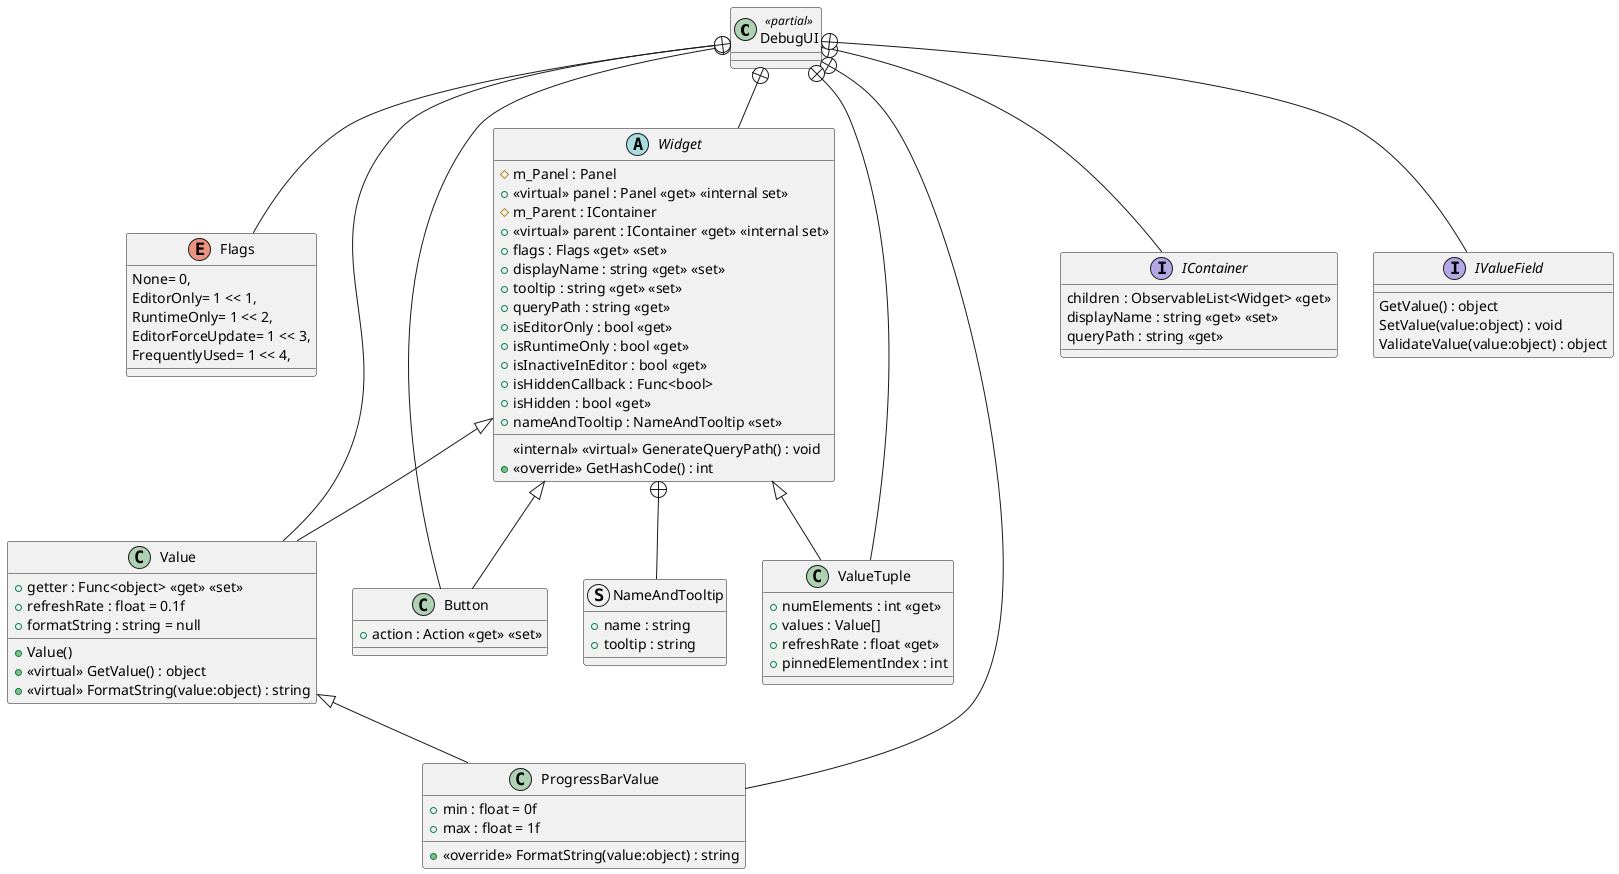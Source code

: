 @startuml
class DebugUI <<partial>> {
}
enum Flags {
    None= 0,
    EditorOnly= 1 << 1,
    RuntimeOnly= 1 << 2,
    EditorForceUpdate= 1 << 3,
    FrequentlyUsed= 1 << 4,
}
abstract class Widget {
    # m_Panel : Panel
    + <<virtual>> panel : Panel <<get>> <<internal set>>
    # m_Parent : IContainer
    + <<virtual>> parent : IContainer <<get>> <<internal set>>
    + flags : Flags <<get>> <<set>>
    + displayName : string <<get>> <<set>>
    + tooltip : string <<get>> <<set>>
    + queryPath : string <<get>>
    + isEditorOnly : bool <<get>>
    + isRuntimeOnly : bool <<get>>
    + isInactiveInEditor : bool <<get>>
    + isHiddenCallback : Func<bool>
    + isHidden : bool <<get>>
    <<internal>> <<virtual>> GenerateQueryPath() : void
    + <<override>> GetHashCode() : int
    + nameAndTooltip : NameAndTooltip <<set>>
}
interface IContainer {
    children : ObservableList<Widget> <<get>>
    displayName : string <<get>> <<set>>
    queryPath : string <<get>>
}
interface IValueField {
    GetValue() : object
    SetValue(value:object) : void
    ValidateValue(value:object) : object
}
class Button {
    + action : Action <<get>> <<set>>
}
class Value {
    + getter : Func<object> <<get>> <<set>>
    + refreshRate : float = 0.1f
    + formatString : string = null
    + Value()
    + <<virtual>> GetValue() : object
    + <<virtual>> FormatString(value:object) : string
}
class ProgressBarValue {
    + min : float = 0f
    + max : float = 1f
    + <<override>> FormatString(value:object) : string
}
class ValueTuple {
    + numElements : int <<get>>
    + values : Value[]
    + refreshRate : float <<get>>
    + pinnedElementIndex : int
}
struct NameAndTooltip {
    + name : string
    + tooltip : string
}
DebugUI +-- Flags
DebugUI +-- Widget
DebugUI +-- IContainer
DebugUI +-- IValueField
DebugUI +-- Button
Widget <|-- Button
DebugUI +-- Value
Widget <|-- Value
DebugUI +-- ProgressBarValue
Value <|-- ProgressBarValue
DebugUI +-- ValueTuple
Widget <|-- ValueTuple
Widget +-- NameAndTooltip
@enduml
